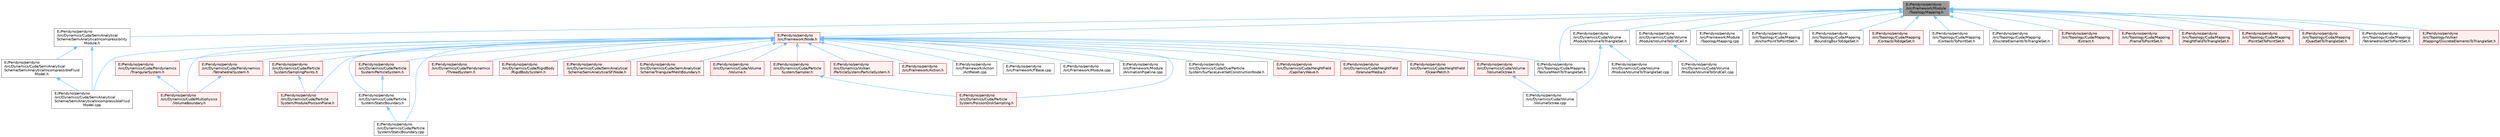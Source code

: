 digraph "E:/Peridyno/peridyno/src/Framework/Module/TopologyMapping.h"
{
 // LATEX_PDF_SIZE
  bgcolor="transparent";
  edge [fontname=Helvetica,fontsize=10,labelfontname=Helvetica,labelfontsize=10];
  node [fontname=Helvetica,fontsize=10,shape=box,height=0.2,width=0.4];
  Node1 [id="Node000001",label="E:/Peridyno/peridyno\l/src/Framework/Module\l/TopologyMapping.h",height=0.2,width=0.4,color="gray40", fillcolor="grey60", style="filled", fontcolor="black",tooltip=" "];
  Node1 -> Node2 [id="edge1_Node000001_Node000002",dir="back",color="steelblue1",style="solid",tooltip=" "];
  Node2 [id="Node000002",label="E:/Peridyno/peridyno\l/src/Dynamics/Cuda/SemiAnalytical\lScheme/SemiAnalyticalIncompressibility\lModule.h",height=0.2,width=0.4,color="grey40", fillcolor="white", style="filled",URL="$_semi_analytical_incompressibility_module_8h.html",tooltip=" "];
  Node2 -> Node3 [id="edge2_Node000002_Node000003",dir="back",color="steelblue1",style="solid",tooltip=" "];
  Node3 [id="Node000003",label="E:/Peridyno/peridyno\l/src/Dynamics/Cuda/SemiAnalytical\lScheme/SemiAnalyticalIncompressibleFluid\lModel.cpp",height=0.2,width=0.4,color="grey40", fillcolor="white", style="filled",URL="$_semi_analytical_incompressible_fluid_model_8cpp.html",tooltip=" "];
  Node2 -> Node4 [id="edge3_Node000002_Node000004",dir="back",color="steelblue1",style="solid",tooltip=" "];
  Node4 [id="Node000004",label="E:/Peridyno/peridyno\l/src/Dynamics/Cuda/SemiAnalytical\lScheme/SemiAnalyticalIncompressibleFluid\lModel.h",height=0.2,width=0.4,color="grey40", fillcolor="white", style="filled",URL="$_semi_analytical_incompressible_fluid_model_8h.html",tooltip=" "];
  Node4 -> Node3 [id="edge4_Node000004_Node000003",dir="back",color="steelblue1",style="solid",tooltip=" "];
  Node1 -> Node5 [id="edge5_Node000001_Node000005",dir="back",color="steelblue1",style="solid",tooltip=" "];
  Node5 [id="Node000005",label="E:/Peridyno/peridyno\l/src/Dynamics/Cuda/Volume\l/Module/VolumeToGridCell.h",height=0.2,width=0.4,color="grey40", fillcolor="white", style="filled",URL="$_volume_to_grid_cell_8h.html",tooltip=" "];
  Node5 -> Node6 [id="edge6_Node000005_Node000006",dir="back",color="steelblue1",style="solid",tooltip=" "];
  Node6 [id="Node000006",label="E:/Peridyno/peridyno\l/src/Dynamics/Cuda/Volume\l/Module/VolumeToGridCell.cpp",height=0.2,width=0.4,color="grey40", fillcolor="white", style="filled",URL="$_volume_to_grid_cell_8cpp.html",tooltip=" "];
  Node1 -> Node7 [id="edge7_Node000001_Node000007",dir="back",color="steelblue1",style="solid",tooltip=" "];
  Node7 [id="Node000007",label="E:/Peridyno/peridyno\l/src/Dynamics/Cuda/Volume\l/Module/VolumeToTriangleSet.h",height=0.2,width=0.4,color="grey40", fillcolor="white", style="filled",URL="$_volume_to_triangle_set_8h.html",tooltip=" "];
  Node7 -> Node8 [id="edge8_Node000007_Node000008",dir="back",color="steelblue1",style="solid",tooltip=" "];
  Node8 [id="Node000008",label="E:/Peridyno/peridyno\l/src/Dynamics/Cuda/Volume\l/Module/VolumeToTriangleSet.cpp",height=0.2,width=0.4,color="grey40", fillcolor="white", style="filled",URL="$_volume_to_triangle_set_8cpp.html",tooltip=" "];
  Node7 -> Node9 [id="edge9_Node000007_Node000009",dir="back",color="steelblue1",style="solid",tooltip=" "];
  Node9 [id="Node000009",label="E:/Peridyno/peridyno\l/src/Dynamics/Cuda/Volume\l/VolumeOctree.cpp",height=0.2,width=0.4,color="grey40", fillcolor="white", style="filled",URL="$_volume_octree_8cpp.html",tooltip=" "];
  Node1 -> Node10 [id="edge10_Node000001_Node000010",dir="back",color="steelblue1",style="solid",tooltip=" "];
  Node10 [id="Node000010",label="E:/Peridyno/peridyno\l/src/Framework/Module\l/TopologyMapping.cpp",height=0.2,width=0.4,color="grey40", fillcolor="white", style="filled",URL="$_topology_mapping_8cpp.html",tooltip=" "];
  Node1 -> Node11 [id="edge11_Node000001_Node000011",dir="back",color="steelblue1",style="solid",tooltip=" "];
  Node11 [id="Node000011",label="E:/Peridyno/peridyno\l/src/Framework/Node.h",height=0.2,width=0.4,color="red", fillcolor="#FFF0F0", style="filled",URL="$_node_8h.html",tooltip=" "];
  Node11 -> Node12 [id="edge12_Node000011_Node000012",dir="back",color="steelblue1",style="solid",tooltip=" "];
  Node12 [id="Node000012",label="E:/Peridyno/peridyno\l/src/Dynamics/Cuda/DualParticle\lSystem/SurfaceLevelSetConstructionNode.h",height=0.2,width=0.4,color="grey40", fillcolor="white", style="filled",URL="$_surface_level_set_construction_node_8h.html",tooltip=" "];
  Node11 -> Node13 [id="edge13_Node000011_Node000013",dir="back",color="steelblue1",style="solid",tooltip=" "];
  Node13 [id="Node000013",label="E:/Peridyno/peridyno\l/src/Dynamics/Cuda/HeightField\l/CapillaryWave.h",height=0.2,width=0.4,color="red", fillcolor="#FFF0F0", style="filled",URL="$_capillary_wave_8h.html",tooltip=" "];
  Node11 -> Node18 [id="edge14_Node000011_Node000018",dir="back",color="steelblue1",style="solid",tooltip=" "];
  Node18 [id="Node000018",label="E:/Peridyno/peridyno\l/src/Dynamics/Cuda/HeightField\l/GranularMedia.h",height=0.2,width=0.4,color="red", fillcolor="#FFF0F0", style="filled",URL="$_granular_media_8h.html",tooltip=" "];
  Node11 -> Node20 [id="edge15_Node000011_Node000020",dir="back",color="steelblue1",style="solid",tooltip=" "];
  Node20 [id="Node000020",label="E:/Peridyno/peridyno\l/src/Dynamics/Cuda/HeightField\l/OceanPatch.h",height=0.2,width=0.4,color="red", fillcolor="#FFF0F0", style="filled",URL="$_ocean_patch_8h.html",tooltip=" "];
  Node11 -> Node21 [id="edge16_Node000011_Node000021",dir="back",color="steelblue1",style="solid",tooltip=" "];
  Node21 [id="Node000021",label="E:/Peridyno/peridyno\l/src/Dynamics/Cuda/Multiphysics\l/VolumeBoundary.h",height=0.2,width=0.4,color="red", fillcolor="#FFF0F0", style="filled",URL="$_volume_boundary_8h.html",tooltip=" "];
  Node11 -> Node23 [id="edge17_Node000011_Node000023",dir="back",color="steelblue1",style="solid",tooltip=" "];
  Node23 [id="Node000023",label="E:/Peridyno/peridyno\l/src/Dynamics/Cuda/Particle\lSystem/Module/PoissonPlane.h",height=0.2,width=0.4,color="red", fillcolor="#FFF0F0", style="filled",URL="$_poisson_plane_8h.html",tooltip=" "];
  Node11 -> Node28 [id="edge18_Node000011_Node000028",dir="back",color="steelblue1",style="solid",tooltip=" "];
  Node28 [id="Node000028",label="E:/Peridyno/peridyno\l/src/Dynamics/Cuda/Particle\lSystem/ParticleSystem.h",height=0.2,width=0.4,color="red", fillcolor="#FFF0F0", style="filled",URL="$_cuda_2_particle_system_2_particle_system_8h.html",tooltip=" "];
  Node28 -> Node37 [id="edge19_Node000028_Node000037",dir="back",color="steelblue1",style="solid",tooltip=" "];
  Node37 [id="Node000037",label="E:/Peridyno/peridyno\l/src/Dynamics/Cuda/Particle\lSystem/StaticBoundary.h",height=0.2,width=0.4,color="grey40", fillcolor="white", style="filled",URL="$_static_boundary_8h.html",tooltip=" "];
  Node37 -> Node38 [id="edge20_Node000037_Node000038",dir="back",color="steelblue1",style="solid",tooltip=" "];
  Node38 [id="Node000038",label="E:/Peridyno/peridyno\l/src/Dynamics/Cuda/Particle\lSystem/StaticBoundary.cpp",height=0.2,width=0.4,color="grey40", fillcolor="white", style="filled",URL="$_static_boundary_8cpp.html",tooltip=" "];
  Node11 -> Node39 [id="edge21_Node000011_Node000039",dir="back",color="steelblue1",style="solid",tooltip=" "];
  Node39 [id="Node000039",label="E:/Peridyno/peridyno\l/src/Dynamics/Cuda/Particle\lSystem/PoissonDiskSampling.h",height=0.2,width=0.4,color="red", fillcolor="#FFF0F0", style="filled",URL="$_poisson_disk_sampling_8h.html",tooltip=" "];
  Node11 -> Node40 [id="edge22_Node000011_Node000040",dir="back",color="steelblue1",style="solid",tooltip=" "];
  Node40 [id="Node000040",label="E:/Peridyno/peridyno\l/src/Dynamics/Cuda/Particle\lSystem/Sampler.h",height=0.2,width=0.4,color="red", fillcolor="#FFF0F0", style="filled",URL="$_sampler_8h.html",tooltip=" "];
  Node40 -> Node39 [id="edge23_Node000040_Node000039",dir="back",color="steelblue1",style="solid",tooltip=" "];
  Node11 -> Node47 [id="edge24_Node000011_Node000047",dir="back",color="steelblue1",style="solid",tooltip=" "];
  Node47 [id="Node000047",label="E:/Peridyno/peridyno\l/src/Dynamics/Cuda/Particle\lSystem/SamplingPoints.h",height=0.2,width=0.4,color="red", fillcolor="#FFF0F0", style="filled",URL="$_sampling_points_8h.html",tooltip=" "];
  Node47 -> Node23 [id="edge25_Node000047_Node000023",dir="back",color="steelblue1",style="solid",tooltip=" "];
  Node11 -> Node38 [id="edge26_Node000011_Node000038",dir="back",color="steelblue1",style="solid",tooltip=" "];
  Node11 -> Node37 [id="edge27_Node000011_Node000037",dir="back",color="steelblue1",style="solid",tooltip=" "];
  Node11 -> Node48 [id="edge28_Node000011_Node000048",dir="back",color="steelblue1",style="solid",tooltip=" "];
  Node48 [id="Node000048",label="E:/Peridyno/peridyno\l/src/Dynamics/Cuda/Peridynamics\l/TetrahedralSystem.h",height=0.2,width=0.4,color="red", fillcolor="#FFF0F0", style="filled",URL="$_tetrahedral_system_8h.html",tooltip=" "];
  Node48 -> Node21 [id="edge29_Node000048_Node000021",dir="back",color="steelblue1",style="solid",tooltip=" "];
  Node11 -> Node52 [id="edge30_Node000011_Node000052",dir="back",color="steelblue1",style="solid",tooltip=" "];
  Node52 [id="Node000052",label="E:/Peridyno/peridyno\l/src/Dynamics/Cuda/Peridynamics\l/ThreadSystem.h",height=0.2,width=0.4,color="red", fillcolor="#FFF0F0", style="filled",URL="$_thread_system_8h.html",tooltip=" "];
  Node11 -> Node55 [id="edge31_Node000011_Node000055",dir="back",color="steelblue1",style="solid",tooltip=" "];
  Node55 [id="Node000055",label="E:/Peridyno/peridyno\l/src/Dynamics/Cuda/Peridynamics\l/TriangularSystem.h",height=0.2,width=0.4,color="red", fillcolor="#FFF0F0", style="filled",URL="$_triangular_system_8h.html",tooltip=" "];
  Node55 -> Node21 [id="edge32_Node000055_Node000021",dir="back",color="steelblue1",style="solid",tooltip=" "];
  Node11 -> Node62 [id="edge33_Node000011_Node000062",dir="back",color="steelblue1",style="solid",tooltip=" "];
  Node62 [id="Node000062",label="E:/Peridyno/peridyno\l/src/Dynamics/Cuda/RigidBody\l/RigidBodySystem.h",height=0.2,width=0.4,color="red", fillcolor="#FFF0F0", style="filled",URL="$_rigid_body_system_8h.html",tooltip=" "];
  Node11 -> Node3 [id="edge34_Node000011_Node000003",dir="back",color="steelblue1",style="solid",tooltip=" "];
  Node11 -> Node65 [id="edge35_Node000011_Node000065",dir="back",color="steelblue1",style="solid",tooltip=" "];
  Node65 [id="Node000065",label="E:/Peridyno/peridyno\l/src/Dynamics/Cuda/SemiAnalytical\lScheme/SemiAnalyticalSFINode.h",height=0.2,width=0.4,color="red", fillcolor="#FFF0F0", style="filled",URL="$_semi_analytical_s_f_i_node_8h.html",tooltip=" "];
  Node11 -> Node68 [id="edge36_Node000011_Node000068",dir="back",color="steelblue1",style="solid",tooltip=" "];
  Node68 [id="Node000068",label="E:/Peridyno/peridyno\l/src/Dynamics/Cuda/SemiAnalytical\lScheme/TriangularMeshBoundary.h",height=0.2,width=0.4,color="red", fillcolor="#FFF0F0", style="filled",URL="$_triangular_mesh_boundary_8h.html",tooltip=" "];
  Node11 -> Node70 [id="edge37_Node000011_Node000070",dir="back",color="steelblue1",style="solid",tooltip=" "];
  Node70 [id="Node000070",label="E:/Peridyno/peridyno\l/src/Dynamics/Cuda/Volume\l/Volume.h",height=0.2,width=0.4,color="red", fillcolor="#FFF0F0", style="filled",URL="$_volume_8h.html",tooltip=" "];
  Node11 -> Node81 [id="edge38_Node000011_Node000081",dir="back",color="steelblue1",style="solid",tooltip=" "];
  Node81 [id="Node000081",label="E:/Peridyno/peridyno\l/src/Dynamics/Cuda/Volume\l/VolumeOctree.h",height=0.2,width=0.4,color="red", fillcolor="#FFF0F0", style="filled",URL="$_volume_octree_8h.html",tooltip=" "];
  Node81 -> Node9 [id="edge39_Node000081_Node000009",dir="back",color="steelblue1",style="solid",tooltip=" "];
  Node11 -> Node93 [id="edge40_Node000011_Node000093",dir="back",color="steelblue1",style="solid",tooltip=" "];
  Node93 [id="Node000093",label="E:/Peridyno/peridyno\l/src/Dynamics/Vulkan\l/ParticleSystem/ParticleSystem.h",height=0.2,width=0.4,color="red", fillcolor="#FFF0F0", style="filled",URL="$_vulkan_2_particle_system_2_particle_system_8h.html",tooltip=" "];
  Node11 -> Node98 [id="edge41_Node000011_Node000098",dir="back",color="steelblue1",style="solid",tooltip=" "];
  Node98 [id="Node000098",label="E:/Peridyno/peridyno\l/src/Framework/Action.h",height=0.2,width=0.4,color="red", fillcolor="#FFF0F0", style="filled",URL="$_action_8h.html",tooltip=" "];
  Node11 -> Node106 [id="edge42_Node000011_Node000106",dir="back",color="steelblue1",style="solid",tooltip=" "];
  Node106 [id="Node000106",label="E:/Peridyno/peridyno\l/src/Framework/Action\l/ActReset.cpp",height=0.2,width=0.4,color="grey40", fillcolor="white", style="filled",URL="$_act_reset_8cpp.html",tooltip=" "];
  Node11 -> Node114 [id="edge43_Node000011_Node000114",dir="back",color="steelblue1",style="solid",tooltip=" "];
  Node114 [id="Node000114",label="E:/Peridyno/peridyno\l/src/Framework/FBase.cpp",height=0.2,width=0.4,color="grey40", fillcolor="white", style="filled",URL="$_f_base_8cpp.html",tooltip=" "];
  Node11 -> Node115 [id="edge44_Node000011_Node000115",dir="back",color="steelblue1",style="solid",tooltip=" "];
  Node115 [id="Node000115",label="E:/Peridyno/peridyno\l/src/Framework/Module.cpp",height=0.2,width=0.4,color="grey40", fillcolor="white", style="filled",URL="$_module_8cpp.html",tooltip=" "];
  Node11 -> Node116 [id="edge45_Node000011_Node000116",dir="back",color="steelblue1",style="solid",tooltip=" "];
  Node116 [id="Node000116",label="E:/Peridyno/peridyno\l/src/Framework/Module\l/AnimationPipeline.cpp",height=0.2,width=0.4,color="grey40", fillcolor="white", style="filled",URL="$_animation_pipeline_8cpp.html",tooltip=" "];
  Node11 -> Node284 [id="edge46_Node000011_Node000284",dir="back",color="steelblue1",style="solid",tooltip=" "];
  Node284 [id="Node000284",label="E:/Peridyno/peridyno\l/src/Topology/Cuda/Mapping\l/TextureMeshToTriangleSet.h",height=0.2,width=0.4,color="grey40", fillcolor="white", style="filled",URL="$_texture_mesh_to_triangle_set_8h.html",tooltip=" "];
  Node1 -> Node287 [id="edge47_Node000001_Node000287",dir="back",color="steelblue1",style="solid",tooltip=" "];
  Node287 [id="Node000287",label="E:/Peridyno/peridyno\l/src/Topology/Cuda/Mapping\l/AnchorPointToPointSet.h",height=0.2,width=0.4,color="grey40", fillcolor="white", style="filled",URL="$_anchor_point_to_point_set_8h.html",tooltip=" "];
  Node1 -> Node288 [id="edge48_Node000001_Node000288",dir="back",color="steelblue1",style="solid",tooltip=" "];
  Node288 [id="Node000288",label="E:/Peridyno/peridyno\l/src/Topology/Cuda/Mapping\l/BoundingBoxToEdgeSet.h",height=0.2,width=0.4,color="grey40", fillcolor="white", style="filled",URL="$_bounding_box_to_edge_set_8h.html",tooltip=" "];
  Node1 -> Node289 [id="edge49_Node000001_Node000289",dir="back",color="steelblue1",style="solid",tooltip=" "];
  Node289 [id="Node000289",label="E:/Peridyno/peridyno\l/src/Topology/Cuda/Mapping\l/ContactsToEdgeSet.h",height=0.2,width=0.4,color="red", fillcolor="#FFF0F0", style="filled",URL="$_contacts_to_edge_set_8h.html",tooltip=" "];
  Node1 -> Node290 [id="edge50_Node000001_Node000290",dir="back",color="steelblue1",style="solid",tooltip=" "];
  Node290 [id="Node000290",label="E:/Peridyno/peridyno\l/src/Topology/Cuda/Mapping\l/ContactsToPointSet.h",height=0.2,width=0.4,color="grey40", fillcolor="white", style="filled",URL="$_contacts_to_point_set_8h.html",tooltip=" "];
  Node1 -> Node291 [id="edge51_Node000001_Node000291",dir="back",color="steelblue1",style="solid",tooltip=" "];
  Node291 [id="Node000291",label="E:/Peridyno/peridyno\l/src/Topology/Cuda/Mapping\l/DiscreteElementsToTriangleSet.h",height=0.2,width=0.4,color="grey40", fillcolor="white", style="filled",URL="$_cuda_2_mapping_2_discrete_elements_to_triangle_set_8h.html",tooltip=" "];
  Node1 -> Node292 [id="edge52_Node000001_Node000292",dir="back",color="steelblue1",style="solid",tooltip=" "];
  Node292 [id="Node000292",label="E:/Peridyno/peridyno\l/src/Topology/Cuda/Mapping\l/Extract.h",height=0.2,width=0.4,color="red", fillcolor="#FFF0F0", style="filled",URL="$_extract_8h.html",tooltip=" "];
  Node1 -> Node294 [id="edge53_Node000001_Node000294",dir="back",color="steelblue1",style="solid",tooltip=" "];
  Node294 [id="Node000294",label="E:/Peridyno/peridyno\l/src/Topology/Cuda/Mapping\l/FrameToPointSet.h",height=0.2,width=0.4,color="red", fillcolor="#FFF0F0", style="filled",URL="$_frame_to_point_set_8h.html",tooltip=" "];
  Node1 -> Node296 [id="edge54_Node000001_Node000296",dir="back",color="steelblue1",style="solid",tooltip=" "];
  Node296 [id="Node000296",label="E:/Peridyno/peridyno\l/src/Topology/Cuda/Mapping\l/HeightFieldToTriangleSet.h",height=0.2,width=0.4,color="red", fillcolor="#FFF0F0", style="filled",URL="$_height_field_to_triangle_set_8h.html",tooltip=" "];
  Node1 -> Node297 [id="edge55_Node000001_Node000297",dir="back",color="steelblue1",style="solid",tooltip=" "];
  Node297 [id="Node000297",label="E:/Peridyno/peridyno\l/src/Topology/Cuda/Mapping\l/PointSetToPointSet.h",height=0.2,width=0.4,color="red", fillcolor="#FFF0F0", style="filled",URL="$_point_set_to_point_set_8h.html",tooltip=" "];
  Node1 -> Node300 [id="edge56_Node000001_Node000300",dir="back",color="steelblue1",style="solid",tooltip=" "];
  Node300 [id="Node000300",label="E:/Peridyno/peridyno\l/src/Topology/Cuda/Mapping\l/QuadSetToTriangleSet.h",height=0.2,width=0.4,color="red", fillcolor="#FFF0F0", style="filled",URL="$_quad_set_to_triangle_set_8h.html",tooltip=" "];
  Node1 -> Node301 [id="edge57_Node000001_Node000301",dir="back",color="steelblue1",style="solid",tooltip=" "];
  Node301 [id="Node000301",label="E:/Peridyno/peridyno\l/src/Topology/Cuda/Mapping\l/TetrahedronSetToPointSet.h",height=0.2,width=0.4,color="grey40", fillcolor="white", style="filled",URL="$_tetrahedron_set_to_point_set_8h.html",tooltip=" "];
  Node1 -> Node284 [id="edge58_Node000001_Node000284",dir="back",color="steelblue1",style="solid",tooltip=" "];
  Node1 -> Node302 [id="edge59_Node000001_Node000302",dir="back",color="steelblue1",style="solid",tooltip=" "];
  Node302 [id="Node000302",label="E:/Peridyno/peridyno\l/src/Topology/Vulkan\l/Mapping/DiscreteElementsToTriangleSet.h",height=0.2,width=0.4,color="red", fillcolor="#FFF0F0", style="filled",URL="$_vulkan_2_mapping_2_discrete_elements_to_triangle_set_8h.html",tooltip=" "];
}
